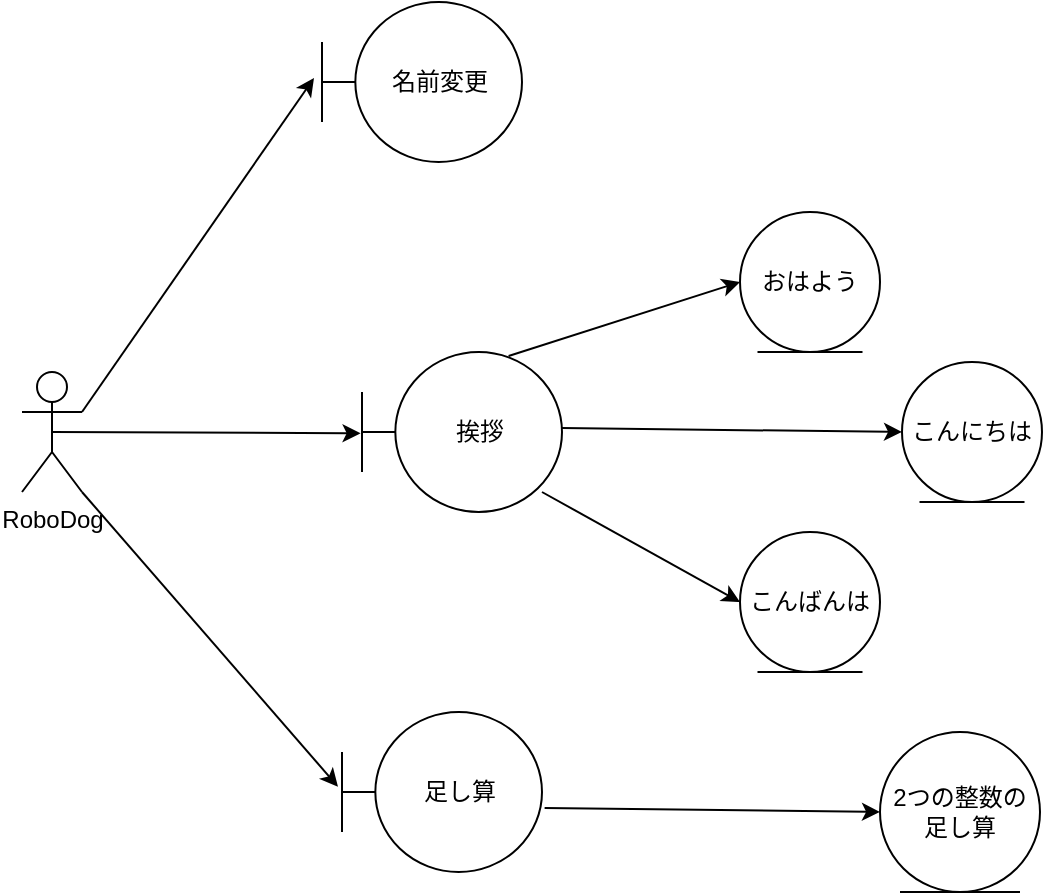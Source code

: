 <mxfile>
    <diagram id="kqa01jArkuyDJBMdIKy2" name="ページ1">
        <mxGraphModel dx="486" dy="419" grid="1" gridSize="10" guides="1" tooltips="1" connect="1" arrows="1" fold="1" page="1" pageScale="1" pageWidth="827" pageHeight="1169" math="0" shadow="0">
            <root>
                <mxCell id="0"/>
                <mxCell id="1" parent="0"/>
                <mxCell id="3" value="RoboDog" style="shape=umlActor;verticalLabelPosition=bottom;verticalAlign=top;html=1;" parent="1" vertex="1">
                    <mxGeometry x="20" y="330" width="30" height="60" as="geometry"/>
                </mxCell>
                <mxCell id="4" value="名前変更" style="shape=umlBoundary;whiteSpace=wrap;html=1;" vertex="1" parent="1">
                    <mxGeometry x="170" y="145" width="100" height="80" as="geometry"/>
                </mxCell>
                <mxCell id="5" value="挨拶" style="shape=umlBoundary;whiteSpace=wrap;html=1;" vertex="1" parent="1">
                    <mxGeometry x="190" y="320" width="100" height="80" as="geometry"/>
                </mxCell>
                <mxCell id="6" value="足し算" style="shape=umlBoundary;whiteSpace=wrap;html=1;" vertex="1" parent="1">
                    <mxGeometry x="180" y="500" width="100" height="80" as="geometry"/>
                </mxCell>
                <mxCell id="7" value="" style="endArrow=classic;html=1;exitX=1;exitY=0.333;exitDx=0;exitDy=0;exitPerimeter=0;entryX=-0.04;entryY=0.475;entryDx=0;entryDy=0;entryPerimeter=0;" edge="1" parent="1" source="3" target="4">
                    <mxGeometry width="50" height="50" relative="1" as="geometry">
                        <mxPoint x="230" y="240" as="sourcePoint"/>
                        <mxPoint x="280" y="190" as="targetPoint"/>
                    </mxGeometry>
                </mxCell>
                <mxCell id="8" value="" style="endArrow=classic;html=1;exitX=0.5;exitY=0.5;exitDx=0;exitDy=0;exitPerimeter=0;entryX=-0.007;entryY=0.508;entryDx=0;entryDy=0;entryPerimeter=0;" edge="1" parent="1" source="3" target="5">
                    <mxGeometry width="50" height="50" relative="1" as="geometry">
                        <mxPoint x="80" y="220" as="sourcePoint"/>
                        <mxPoint x="206" y="128" as="targetPoint"/>
                    </mxGeometry>
                </mxCell>
                <mxCell id="9" value="" style="endArrow=classic;html=1;exitX=1;exitY=1;exitDx=0;exitDy=0;exitPerimeter=0;entryX=-0.02;entryY=0.467;entryDx=0;entryDy=0;entryPerimeter=0;" edge="1" parent="1" source="3" target="6">
                    <mxGeometry width="50" height="50" relative="1" as="geometry">
                        <mxPoint x="90" y="230" as="sourcePoint"/>
                        <mxPoint x="216" y="138" as="targetPoint"/>
                    </mxGeometry>
                </mxCell>
                <mxCell id="12" value="おはよう" style="ellipse;shape=umlEntity;whiteSpace=wrap;html=1;" vertex="1" parent="1">
                    <mxGeometry x="379" y="250" width="70" height="70" as="geometry"/>
                </mxCell>
                <mxCell id="19" value="" style="endArrow=classic;html=1;entryX=0;entryY=0.5;entryDx=0;entryDy=0;exitX=0.733;exitY=0.025;exitDx=0;exitDy=0;exitPerimeter=0;" edge="1" parent="1" source="5" target="12">
                    <mxGeometry width="50" height="50" relative="1" as="geometry">
                        <mxPoint x="400" y="272.02" as="sourcePoint"/>
                        <mxPoint x="411" y="153" as="targetPoint"/>
                    </mxGeometry>
                </mxCell>
                <mxCell id="20" value="こんにちは" style="ellipse;shape=umlEntity;whiteSpace=wrap;html=1;" vertex="1" parent="1">
                    <mxGeometry x="460" y="325" width="70" height="70" as="geometry"/>
                </mxCell>
                <mxCell id="21" value="こんばんは" style="ellipse;shape=umlEntity;whiteSpace=wrap;html=1;" vertex="1" parent="1">
                    <mxGeometry x="379" y="410" width="70" height="70" as="geometry"/>
                </mxCell>
                <mxCell id="24" value="" style="endArrow=classic;html=1;entryX=0;entryY=0.5;entryDx=0;entryDy=0;exitX=1;exitY=0.475;exitDx=0;exitDy=0;exitPerimeter=0;" edge="1" parent="1" source="5" target="20">
                    <mxGeometry width="50" height="50" relative="1" as="geometry">
                        <mxPoint x="396.65" y="356" as="sourcePoint"/>
                        <mxPoint x="381" y="303" as="targetPoint"/>
                    </mxGeometry>
                </mxCell>
                <mxCell id="25" value="" style="endArrow=classic;html=1;entryX=0;entryY=0.5;entryDx=0;entryDy=0;exitX=0.9;exitY=0.875;exitDx=0;exitDy=0;exitPerimeter=0;" edge="1" parent="1" source="5" target="21">
                    <mxGeometry width="50" height="50" relative="1" as="geometry">
                        <mxPoint x="399.35" y="435.34" as="sourcePoint"/>
                        <mxPoint x="391" y="313" as="targetPoint"/>
                    </mxGeometry>
                </mxCell>
                <mxCell id="26" value="2つの整数の足し算" style="ellipse;shape=umlEntity;whiteSpace=wrap;html=1;" vertex="1" parent="1">
                    <mxGeometry x="449" y="510" width="80" height="80" as="geometry"/>
                </mxCell>
                <mxCell id="27" value="" style="endArrow=classic;html=1;exitX=1.013;exitY=0.6;exitDx=0;exitDy=0;exitPerimeter=0;entryX=0;entryY=0.5;entryDx=0;entryDy=0;" edge="1" parent="1" source="6" target="26">
                    <mxGeometry width="50" height="50" relative="1" as="geometry">
                        <mxPoint x="370" y="540" as="sourcePoint"/>
                        <mxPoint x="420" y="490" as="targetPoint"/>
                    </mxGeometry>
                </mxCell>
            </root>
        </mxGraphModel>
    </diagram>
</mxfile>